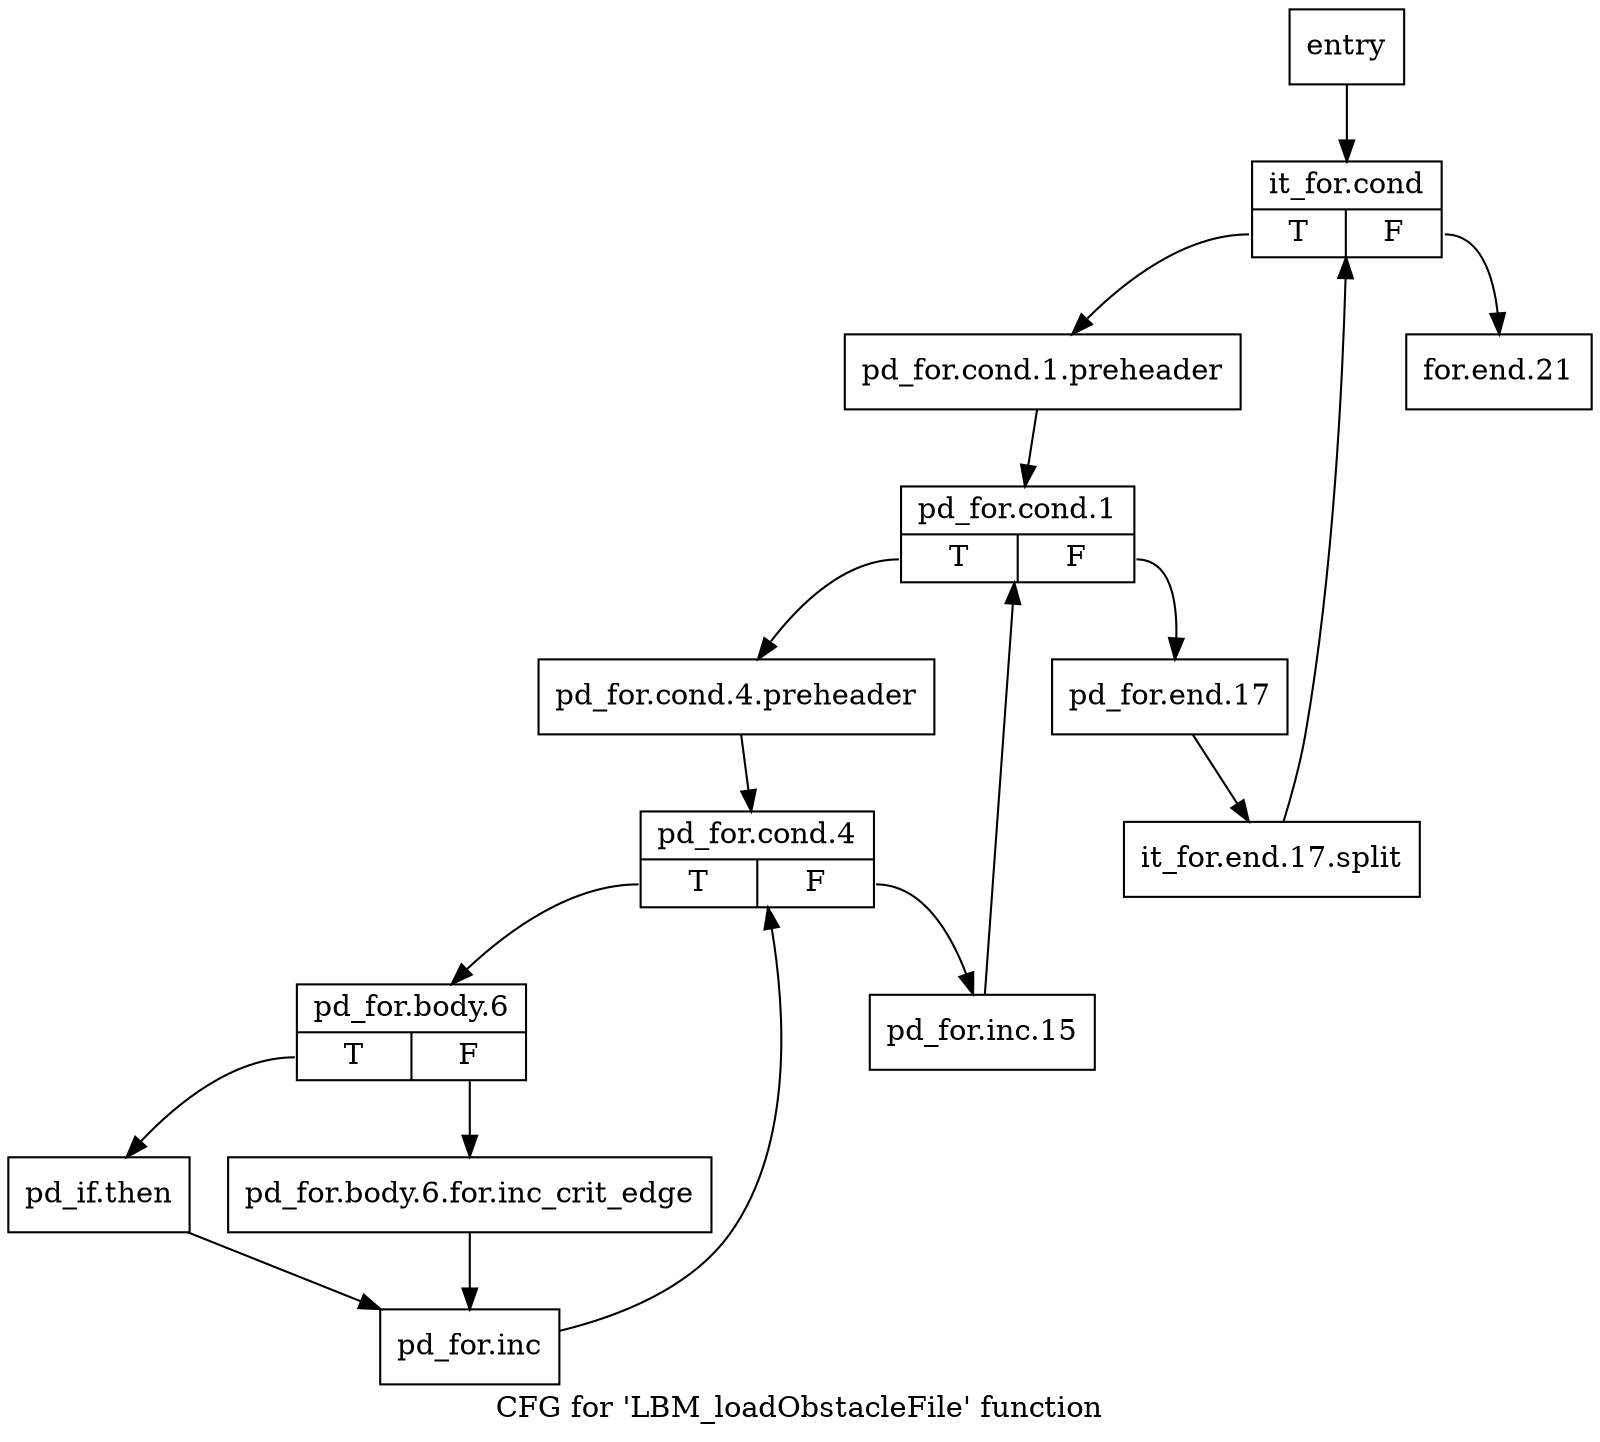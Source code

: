 digraph "CFG for 'LBM_loadObstacleFile' function" {
	label="CFG for 'LBM_loadObstacleFile' function";

	Node0xd5b3b0 [shape=record,label="{entry}"];
	Node0xd5b3b0 -> Node0xd64950;
	Node0xd64950 [shape=record,label="{it_for.cond|{<s0>T|<s1>F}}"];
	Node0xd64950:s0 -> Node0xd649a0;
	Node0xd64950:s1 -> Node0xd64cc0;
	Node0xd649a0 [shape=record,label="{pd_for.cond.1.preheader}"];
	Node0xd649a0 -> Node0xd649f0;
	Node0xd649f0 [shape=record,label="{pd_for.cond.1|{<s0>T|<s1>F}}"];
	Node0xd649f0:s0 -> Node0xd64a40;
	Node0xd649f0:s1 -> Node0xd64c70;
	Node0xd64a40 [shape=record,label="{pd_for.cond.4.preheader}"];
	Node0xd64a40 -> Node0xd64a90;
	Node0xd64a90 [shape=record,label="{pd_for.cond.4|{<s0>T|<s1>F}}"];
	Node0xd64a90:s0 -> Node0xd64ae0;
	Node0xd64a90:s1 -> Node0xd64c20;
	Node0xd64ae0 [shape=record,label="{pd_for.body.6|{<s0>T|<s1>F}}"];
	Node0xd64ae0:s0 -> Node0xd64b80;
	Node0xd64ae0:s1 -> Node0xd64b30;
	Node0xd64b30 [shape=record,label="{pd_for.body.6.for.inc_crit_edge}"];
	Node0xd64b30 -> Node0xd64bd0;
	Node0xd64b80 [shape=record,label="{pd_if.then}"];
	Node0xd64b80 -> Node0xd64bd0;
	Node0xd64bd0 [shape=record,label="{pd_for.inc}"];
	Node0xd64bd0 -> Node0xd64a90;
	Node0xd64c20 [shape=record,label="{pd_for.inc.15}"];
	Node0xd64c20 -> Node0xd649f0;
	Node0xd64c70 [shape=record,label="{pd_for.end.17}"];
	Node0xd64c70 -> Node0xe5f2b0;
	Node0xe5f2b0 [shape=record,label="{it_for.end.17.split}"];
	Node0xe5f2b0 -> Node0xd64950;
	Node0xd64cc0 [shape=record,label="{for.end.21}"];
}
